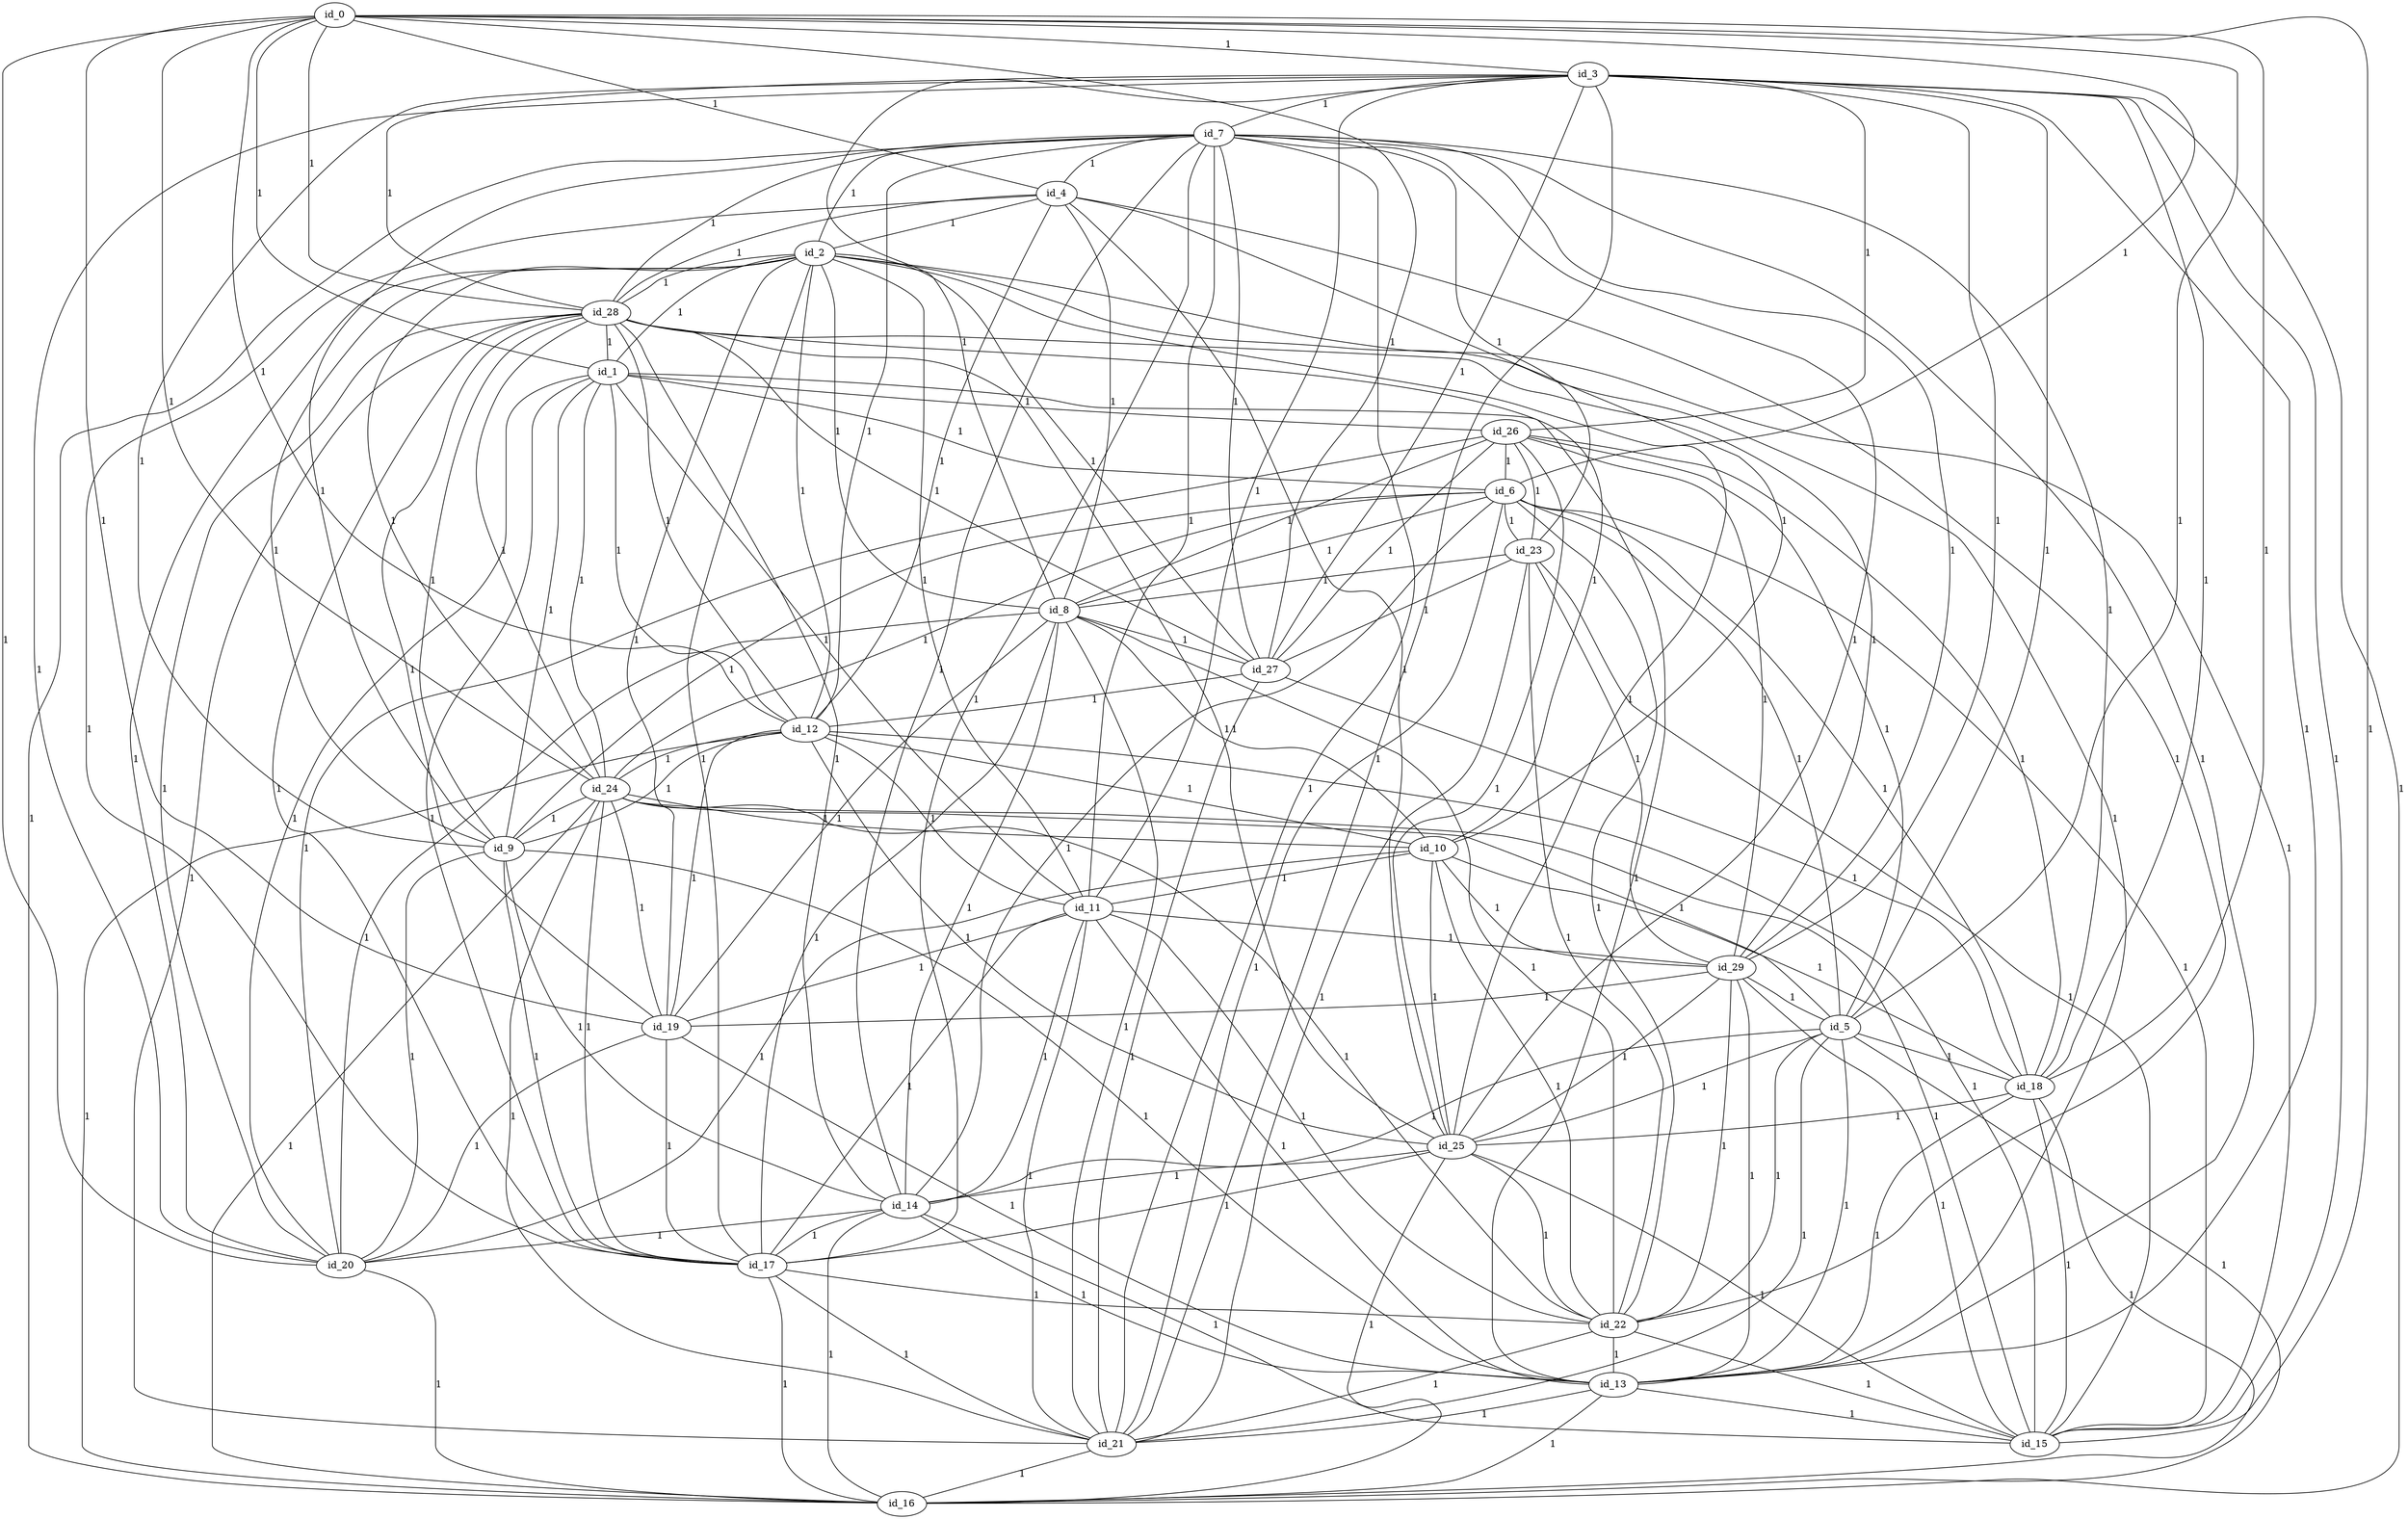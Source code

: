 graph GR{
id_0;
id_1;
id_2;
id_3;
id_4;
id_5;
id_6;
id_7;
id_8;
id_9;
id_10;
id_11;
id_12;
id_13;
id_14;
id_15;
id_16;
id_17;
id_18;
id_19;
id_20;
id_21;
id_22;
id_23;
id_24;
id_25;
id_26;
id_27;
id_28;
id_29;
id_0--id_3[label=1];
id_0--id_4[label=1];
id_0--id_15[label=1];
id_0--id_18[label=1];
id_0--id_24[label=1];
id_0--id_27[label=1];
id_0--id_28[label=1];
id_1--id_0[label=1];
id_1--id_2[label=1];
id_1--id_6[label=1];
id_1--id_9[label=1];
id_1--id_11[label=1];
id_1--id_12[label=1];
id_1--id_13[label=1];
id_1--id_17[label=1];
id_1--id_26[label=1];
id_2--id_7[label=1];
id_2--id_8[label=1];
id_2--id_12[label=1];
id_2--id_13[label=1];
id_2--id_15[label=1];
id_2--id_19[label=1];
id_2--id_27[label=1];
id_2--id_28[label=1];
id_3--id_7[label=1];
id_3--id_11[label=1];
id_3--id_15[label=1];
id_3--id_16[label=1];
id_3--id_18[label=1];
id_3--id_26[label=1];
id_3--id_27[label=1];
id_3--id_29[label=1];
id_4--id_2[label=1];
id_4--id_10[label=1];
id_4--id_12[label=1];
id_4--id_17[label=1];
id_4--id_22[label=1];
id_5--id_0[label=1];
id_5--id_3[label=1];
id_5--id_14[label=1];
id_5--id_16[label=1];
id_5--id_18[label=1];
id_5--id_21[label=1];
id_5--id_26[label=1];
id_6--id_0[label=1];
id_6--id_5[label=1];
id_6--id_9[label=1];
id_6--id_14[label=1];
id_6--id_18[label=1];
id_6--id_21[label=1];
id_6--id_22[label=1];
id_6--id_23[label=1];
id_7--id_4[label=1];
id_7--id_11[label=1];
id_7--id_12[label=1];
id_7--id_16[label=1];
id_7--id_23[label=1];
id_7--id_27[label=1];
id_8--id_3[label=1];
id_8--id_4[label=1];
id_8--id_6[label=1];
id_8--id_17[label=1];
id_8--id_22[label=1];
id_8--id_27[label=1];
id_9--id_2[label=1];
id_9--id_3[label=1];
id_9--id_7[label=1];
id_9--id_12[label=1];
id_9--id_13[label=1];
id_9--id_14[label=1];
id_9--id_17[label=1];
id_9--id_20[label=1];
id_9--id_28[label=1];
id_10--id_8[label=1];
id_10--id_11[label=1];
id_10--id_12[label=1];
id_10--id_22[label=1];
id_10--id_29[label=1];
id_11--id_2[label=1];
id_11--id_12[label=1];
id_11--id_13[label=1];
id_11--id_14[label=1];
id_11--id_17[label=1];
id_11--id_19[label=1];
id_11--id_21[label=1];
id_11--id_22[label=1];
id_11--id_29[label=1];
id_12--id_0[label=1];
id_12--id_15[label=1];
id_12--id_19[label=1];
id_12--id_24[label=1];
id_13--id_3[label=1];
id_13--id_5[label=1];
id_13--id_7[label=1];
id_13--id_15[label=1];
id_13--id_16[label=1];
id_13--id_18[label=1];
id_13--id_21[label=1];
id_13--id_29[label=1];
id_14--id_7[label=1];
id_14--id_8[label=1];
id_14--id_13[label=1];
id_14--id_16[label=1];
id_14--id_17[label=1];
id_14--id_20[label=1];
id_14--id_28[label=1];
id_15--id_6[label=1];
id_15--id_14[label=1];
id_15--id_18[label=1];
id_15--id_22[label=1];
id_15--id_23[label=1];
id_15--id_24[label=1];
id_15--id_25[label=1];
id_15--id_29[label=1];
id_16--id_12[label=1];
id_17--id_2[label=1];
id_17--id_7[label=1];
id_17--id_16[label=1];
id_17--id_21[label=1];
id_17--id_22[label=1];
id_17--id_24[label=1];
id_17--id_25[label=1];
id_17--id_28[label=1];
id_18--id_7[label=1];
id_18--id_10[label=1];
id_18--id_16[label=1];
id_18--id_25[label=1];
id_18--id_26[label=1];
id_18--id_27[label=1];
id_19--id_0[label=1];
id_19--id_8[label=1];
id_19--id_13[label=1];
id_19--id_17[label=1];
id_19--id_20[label=1];
id_19--id_24[label=1];
id_19--id_28[label=1];
id_20--id_0[label=1];
id_20--id_1[label=1];
id_20--id_2[label=1];
id_20--id_3[label=1];
id_20--id_8[label=1];
id_20--id_10[label=1];
id_20--id_16[label=1];
id_20--id_26[label=1];
id_21--id_3[label=1];
id_21--id_7[label=1];
id_21--id_8[label=1];
id_21--id_16[label=1];
id_21--id_23[label=1];
id_21--id_24[label=1];
id_21--id_27[label=1];
id_22--id_5[label=1];
id_22--id_13[label=1];
id_22--id_21[label=1];
id_22--id_24[label=1];
id_22--id_25[label=1];
id_22--id_29[label=1];
id_23--id_8[label=1];
id_23--id_22[label=1];
id_23--id_27[label=1];
id_24--id_1[label=1];
id_24--id_2[label=1];
id_24--id_5[label=1];
id_24--id_6[label=1];
id_24--id_9[label=1];
id_24--id_10[label=1];
id_24--id_16[label=1];
id_24--id_28[label=1];
id_25--id_2[label=1];
id_25--id_4[label=1];
id_25--id_5[label=1];
id_25--id_7[label=1];
id_25--id_10[label=1];
id_25--id_12[label=1];
id_25--id_14[label=1];
id_25--id_16[label=1];
id_25--id_26[label=1];
id_25--id_29[label=1];
id_26--id_6[label=1];
id_26--id_8[label=1];
id_26--id_23[label=1];
id_26--id_27[label=1];
id_27--id_12[label=1];
id_28--id_1[label=1];
id_28--id_3[label=1];
id_28--id_4[label=1];
id_28--id_7[label=1];
id_28--id_10[label=1];
id_28--id_12[label=1];
id_28--id_20[label=1];
id_28--id_21[label=1];
id_28--id_25[label=1];
id_28--id_27[label=1];
id_28--id_29[label=1];
id_29--id_5[label=1];
id_29--id_7[label=1];
id_29--id_19[label=1];
id_29--id_23[label=1];
id_29--id_26[label=1];
}